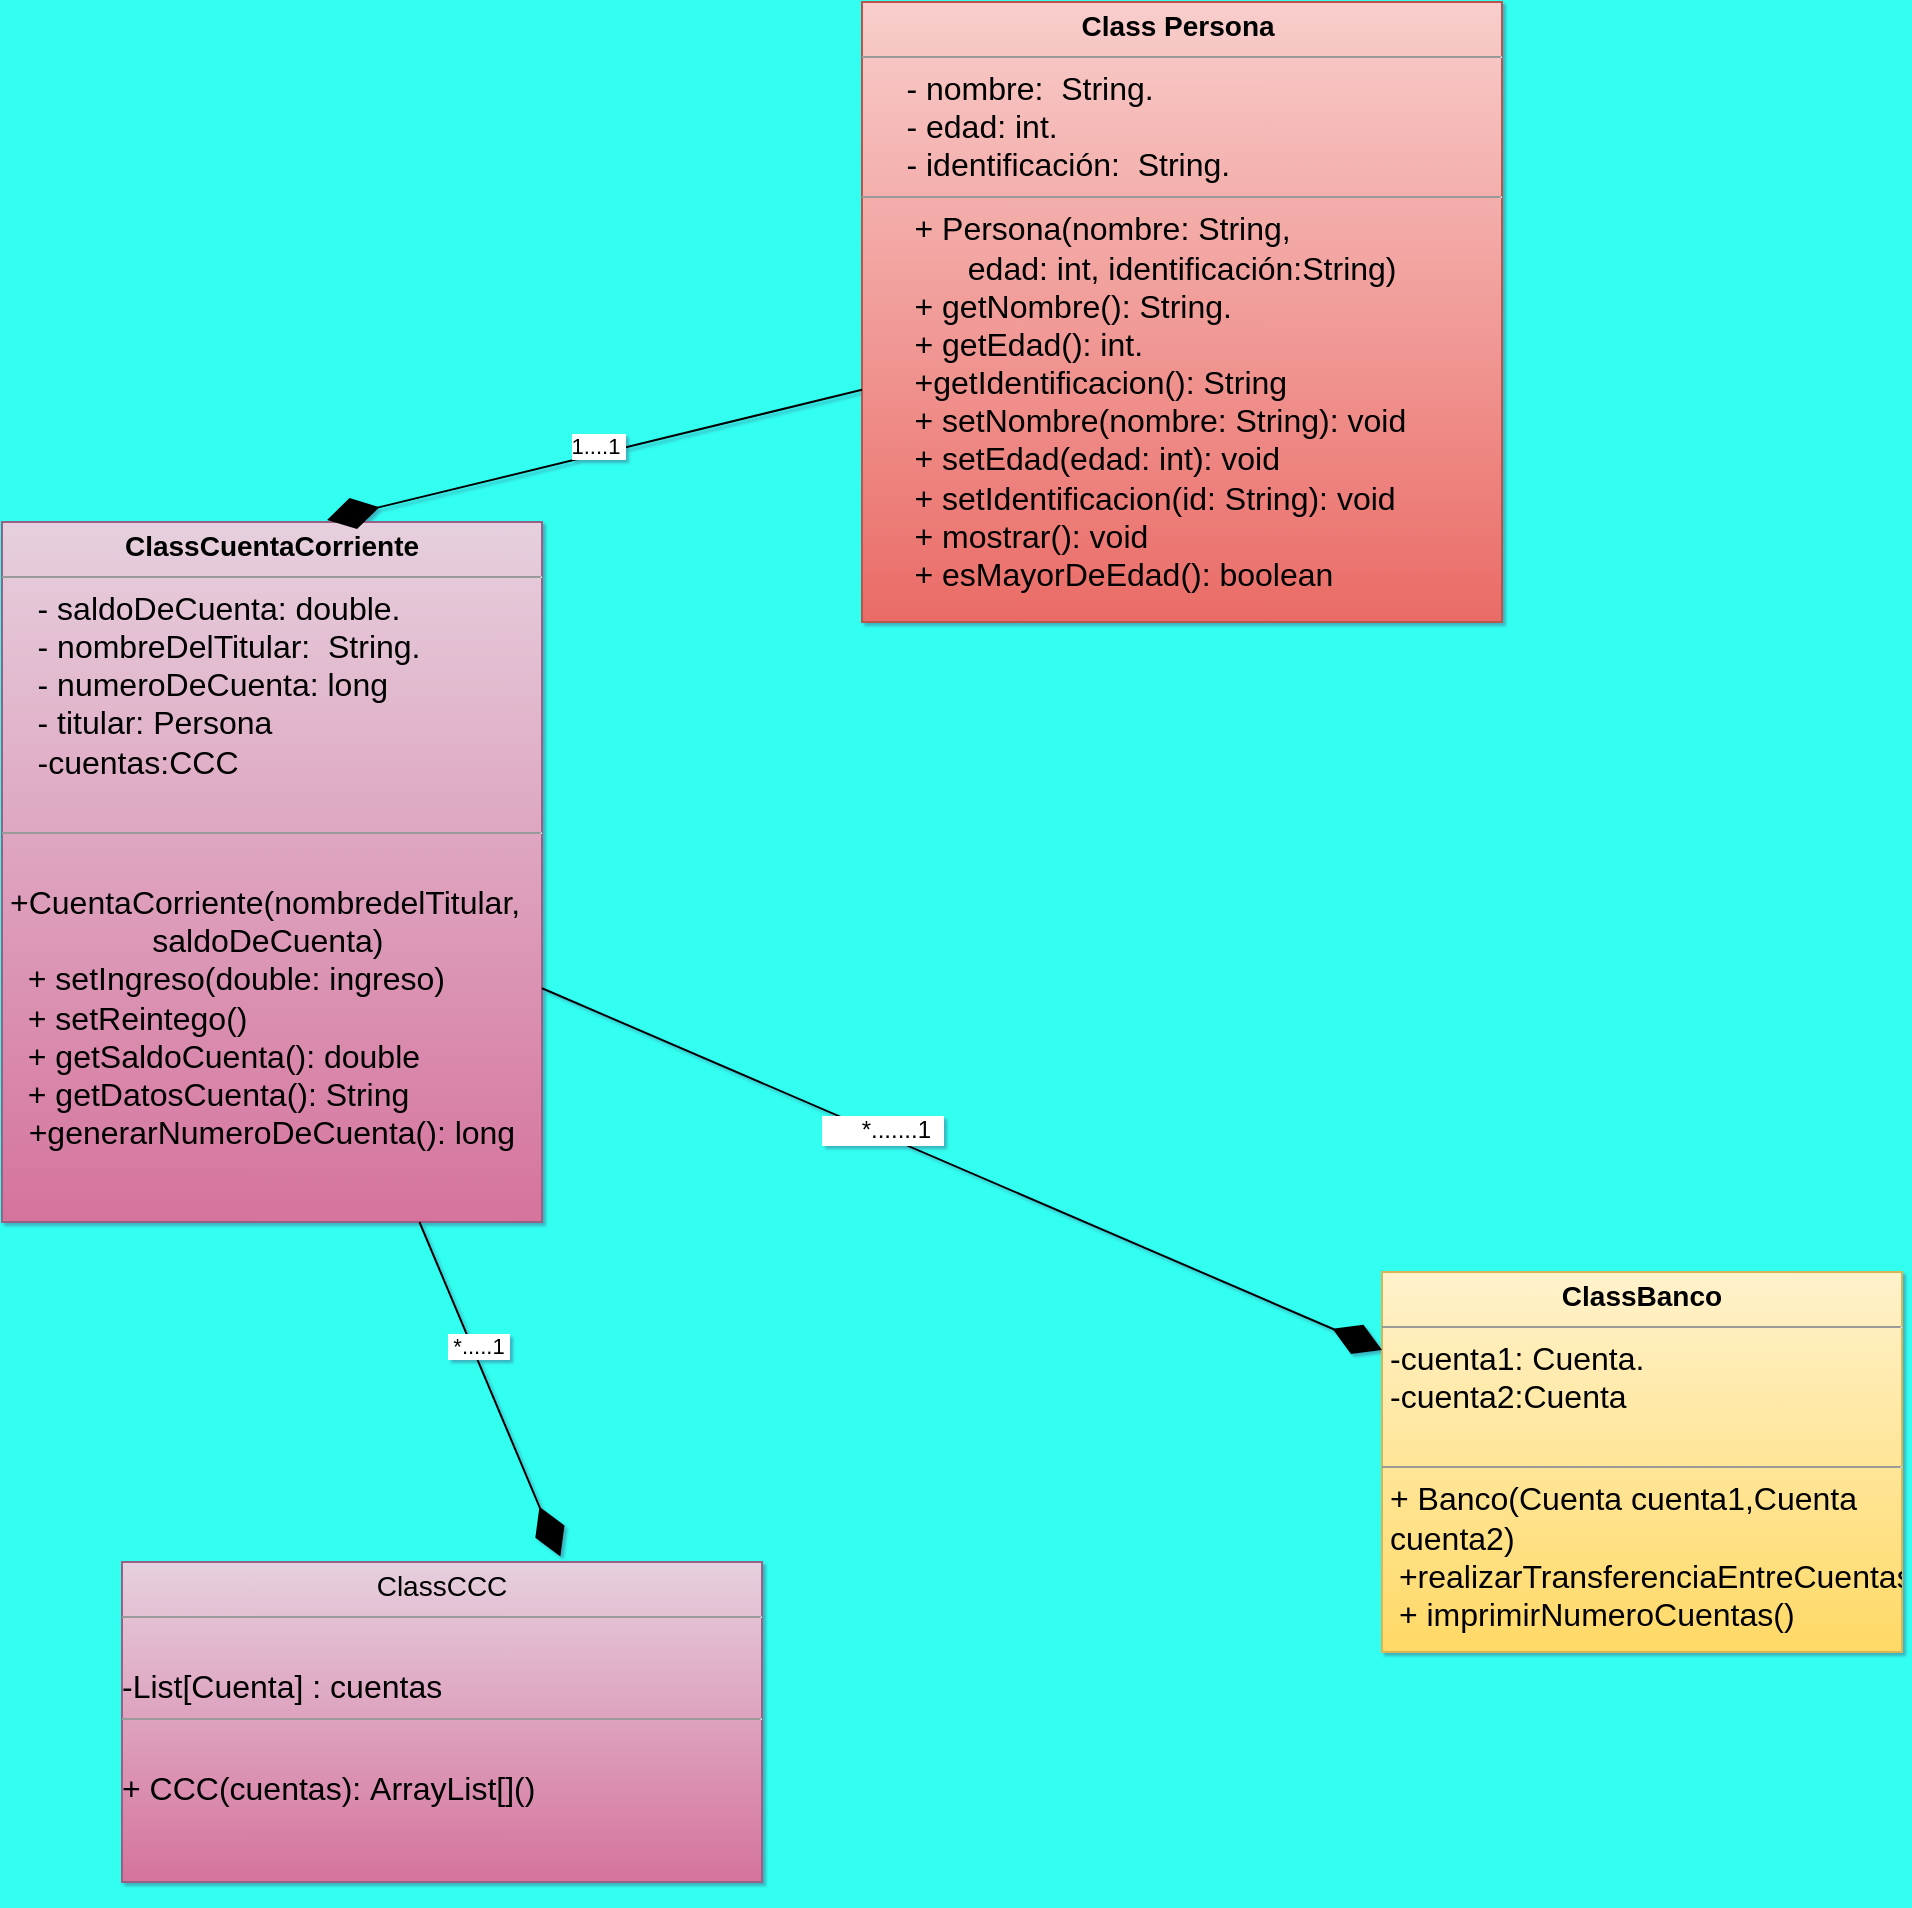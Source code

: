 <mxfile version="21.6.8" type="github">
  <diagram name="Página-1" id="ZipFY7_jd9I5HUY0kSOT">
    <mxGraphModel dx="1947" dy="2784" grid="1" gridSize="10" guides="1" tooltips="1" connect="1" arrows="1" fold="1" page="1" pageScale="1" pageWidth="827" pageHeight="1169" background="#33fff1" math="0" shadow="1">
      <root>
        <mxCell id="0" />
        <mxCell id="1" parent="0" />
        <mxCell id="sXatGcubONKIxM2o4ZcS-1" value="&lt;p style=&quot;margin:0px;margin-top:4px;text-align:center;&quot;&gt;&lt;b&gt;&lt;font style=&quot;font-size: 14px;&quot;&gt;Class Persona&amp;nbsp;&lt;/font&gt;&lt;/b&gt;&lt;/p&gt;&lt;hr size=&quot;1&quot;&gt;&lt;font size=&quot;3&quot;&gt;&amp;nbsp; &amp;nbsp; &amp;nbsp;- nombre&lt;span style=&quot;background-color: initial;&quot;&gt;:&amp;nbsp;&lt;/span&gt;&amp;nbsp;String.&lt;br&gt;&amp;nbsp; &amp;nbsp; &amp;nbsp;- edad: int.&lt;br&gt;&amp;nbsp; &amp;nbsp; &amp;nbsp;- identificación:&amp;nbsp;&amp;nbsp;String.&lt;br&gt;&lt;/font&gt;&lt;hr size=&quot;1&quot;&gt;&lt;p style=&quot;margin:0px;margin-left:4px;&quot;&gt;&lt;font size=&quot;3&quot;&gt;&amp;nbsp; &amp;nbsp; &amp;nbsp;+ Persona(nombre: String,&amp;nbsp; &amp;nbsp; &amp;nbsp; &amp;nbsp; &amp;nbsp; &amp;nbsp; &amp;nbsp; &amp;nbsp; &amp;nbsp; &amp;nbsp; &amp;nbsp; &amp;nbsp; &amp;nbsp; &amp;nbsp; &amp;nbsp; &amp;nbsp; &amp;nbsp; &amp;nbsp;edad: int, identificación:String)&amp;nbsp;&lt;/font&gt;&lt;/p&gt;&lt;p style=&quot;margin:0px;margin-left:4px;&quot;&gt;&lt;font size=&quot;3&quot;&gt;&amp;nbsp; &amp;nbsp; &amp;nbsp;+ getNombre(): String.&lt;/font&gt;&lt;/p&gt;&lt;p style=&quot;margin:0px;margin-left:4px;&quot;&gt;&lt;font size=&quot;3&quot;&gt;&amp;nbsp; &amp;nbsp; &amp;nbsp;+ getEdad(): int.&amp;nbsp;&lt;/font&gt;&lt;/p&gt;&lt;p style=&quot;margin:0px;margin-left:4px;&quot;&gt;&lt;font size=&quot;3&quot;&gt;&amp;nbsp; &amp;nbsp; &amp;nbsp;+&lt;/font&gt;&lt;font size=&quot;3&quot;&gt;getIdentificacion(): String&amp;nbsp; &amp;nbsp; &amp;nbsp; &amp;nbsp; &amp;nbsp;&amp;nbsp;&lt;/font&gt;&lt;/p&gt;&lt;p style=&quot;margin:0px;margin-left:4px;&quot;&gt;&lt;font size=&quot;3&quot;&gt;&amp;nbsp; &amp;nbsp; &amp;nbsp;+ setNombre(nombre: String): void&amp;nbsp; &amp;nbsp; &amp;nbsp;&amp;nbsp;&lt;/font&gt;&lt;/p&gt;&lt;p style=&quot;margin:0px;margin-left:4px;&quot;&gt;&lt;font size=&quot;3&quot;&gt;&amp;nbsp; &amp;nbsp; &amp;nbsp;+ setEdad(edad: int): void&amp;nbsp; &amp;nbsp; &amp;nbsp; &amp;nbsp; &amp;nbsp; &amp;nbsp; &amp;nbsp;&amp;nbsp;&lt;/font&gt;&lt;/p&gt;&lt;p style=&quot;margin:0px;margin-left:4px;&quot;&gt;&lt;font size=&quot;3&quot;&gt;&amp;nbsp; &amp;nbsp; &amp;nbsp;+ setIdentificacion(id: String): void&amp;nbsp;&amp;nbsp;&lt;/font&gt;&lt;/p&gt;&lt;p style=&quot;margin:0px;margin-left:4px;&quot;&gt;&lt;font size=&quot;3&quot;&gt;&amp;nbsp; &amp;nbsp; &amp;nbsp;+ mostrar(): void&amp;nbsp; &amp;nbsp; &amp;nbsp; &amp;nbsp; &amp;nbsp; &amp;nbsp; &amp;nbsp; &amp;nbsp; &amp;nbsp; &amp;nbsp; &amp;nbsp;&amp;nbsp;&lt;/font&gt;&lt;/p&gt;&lt;p style=&quot;margin:0px;margin-left:4px;&quot;&gt;&lt;font size=&quot;3&quot;&gt;&amp;nbsp; &amp;nbsp; &amp;nbsp;+ esMayorDeEdad(): boolean&amp;nbsp;&lt;/font&gt;&lt;/p&gt;&lt;p style=&quot;margin:0px;margin-left:4px;&quot;&gt;&lt;font size=&quot;3&quot;&gt;&amp;nbsp; &amp;nbsp;&lt;/font&gt;&lt;/p&gt;" style="verticalAlign=top;align=left;overflow=fill;fontSize=12;fontFamily=Helvetica;html=1;whiteSpace=wrap;fillColor=#f8cecc;gradientColor=#ea6b66;strokeColor=#b85450;" parent="1" vertex="1">
          <mxGeometry x="-290" y="-2170" width="320" height="310" as="geometry" />
        </mxCell>
        <mxCell id="sXatGcubONKIxM2o4ZcS-2" value="&lt;p style=&quot;margin:0px;margin-top:4px;text-align:center;&quot;&gt;&lt;b&gt;&lt;font style=&quot;font-size: 14px;&quot;&gt;Class&lt;span style=&quot;background-color: initial;&quot;&gt;CuentaCorriente&lt;/span&gt;&lt;/font&gt;&lt;/b&gt;&lt;/p&gt;&lt;hr size=&quot;1&quot;&gt;&lt;font size=&quot;3&quot;&gt;&amp;nbsp; &amp;nbsp; - saldoDeCuenta:&amp;nbsp;double.&lt;br&gt;&amp;nbsp; &amp;nbsp; -&amp;nbsp;nombreDelTitular:&amp;nbsp; String.&lt;br&gt;&amp;nbsp; &amp;nbsp; -&amp;nbsp;numeroDeCuenta: long&lt;br&gt;&amp;nbsp; &amp;nbsp; - titular: Persona&lt;br&gt;&amp;nbsp; &amp;nbsp; -cuentas:CCC&lt;span style=&quot;background-color: initial;&quot;&gt;&lt;br&gt;&lt;/span&gt;&lt;br&gt;&lt;/font&gt;&lt;hr size=&quot;1&quot;&gt;&lt;p style=&quot;margin:0px;margin-left:4px;&quot;&gt;&lt;font size=&quot;3&quot;&gt;&amp;nbsp; +CuentaCorriente(nombredelTitular,&amp;nbsp; &amp;nbsp; &amp;nbsp; &amp;nbsp; &amp;nbsp; &amp;nbsp; &amp;nbsp; &amp;nbsp; &amp;nbsp; saldoDeCuenta)&lt;/font&gt;&lt;/p&gt;&lt;p style=&quot;margin:0px;margin-left:4px;&quot;&gt;&lt;font size=&quot;3&quot;&gt;&amp;nbsp; + setIngreso(&lt;/font&gt;&lt;font style=&quot;background-color: initial;&quot; size=&quot;3&quot;&gt;double: ingreso&lt;/font&gt;&lt;font style=&quot;background-color: initial;&quot; size=&quot;3&quot;&gt;)&amp;nbsp; &amp;nbsp; &amp;nbsp; &amp;nbsp;&lt;/font&gt;&lt;/p&gt;&lt;p style=&quot;margin:0px;margin-left:4px;&quot;&gt;&lt;font size=&quot;3&quot;&gt;&amp;nbsp; + setReintego()&amp;nbsp; &amp;nbsp; &amp;nbsp; &amp;nbsp;&amp;nbsp;&lt;/font&gt;&lt;/p&gt;&lt;p style=&quot;margin:0px;margin-left:4px;&quot;&gt;&lt;span style=&quot;background-color: initial;&quot;&gt;&lt;font size=&quot;3&quot;&gt;&amp;nbsp; + getSaldoCuenta(): double&amp;nbsp;&amp;nbsp;&lt;/font&gt;&lt;/span&gt;&lt;/p&gt;&lt;p style=&quot;margin:0px;margin-left:4px;&quot;&gt;&lt;span style=&quot;background-color: initial;&quot;&gt;&lt;font size=&quot;3&quot;&gt;&amp;nbsp; + getDatosCuenta(): String&amp;nbsp;&lt;/font&gt;&lt;/span&gt;&lt;/p&gt;&lt;font size=&quot;3&quot;&gt;&amp;nbsp; &amp;nbsp;+generarNumeroDeCuenta(): long&lt;/font&gt;" style="verticalAlign=top;align=left;overflow=fill;fontSize=12;fontFamily=Helvetica;html=1;whiteSpace=wrap;fillColor=#e6d0de;strokeColor=#996185;gradientColor=#d5739d;" parent="1" vertex="1">
          <mxGeometry x="-720" y="-1910" width="270" height="350" as="geometry" />
        </mxCell>
        <mxCell id="sXatGcubONKIxM2o4ZcS-3" value="&lt;p style=&quot;margin:0px;margin-top:4px;text-align:center;&quot;&gt;&lt;b&gt;&lt;font style=&quot;font-size: 14px;&quot;&gt;ClassBanco&lt;/font&gt;&lt;/b&gt;&lt;/p&gt;&lt;hr size=&quot;1&quot;&gt;&lt;p style=&quot;margin:0px;margin-left:4px;&quot;&gt;&lt;font size=&quot;3&quot; style=&quot;&quot;&gt;-cuenta1:&amp;nbsp;Cuenta.&lt;/font&gt;&lt;/p&gt;&lt;p style=&quot;margin:0px;margin-left:4px;&quot;&gt;&lt;font size=&quot;3&quot;&gt;-cuenta2:Cuenta&lt;br&gt;&lt;/font&gt;&lt;/p&gt;&lt;p style=&quot;margin:0px;margin-left:4px;&quot;&gt;&lt;font size=&quot;3&quot;&gt;&lt;br&gt;&lt;/font&gt;&lt;/p&gt;&lt;hr size=&quot;1&quot;&gt;&lt;p style=&quot;margin:0px;margin-left:4px;&quot;&gt;&lt;font size=&quot;3&quot;&gt;+ Banco(Cuenta cuenta1,Cuenta cuenta2)&amp;nbsp; &amp;nbsp; &amp;nbsp;&lt;span style=&quot;background-color: initial;&quot;&gt;&amp;nbsp; &amp;nbsp; &amp;nbsp; &amp;nbsp; &amp;nbsp; &amp;nbsp; &amp;nbsp; &amp;nbsp;+realizarTransferenciaEntreCuentas(...)&amp;nbsp; &lt;/span&gt;&lt;span style=&quot;background-color: initial;&quot;&gt;&amp;nbsp;+ imprimirNumeroCuentas()&amp;nbsp;&lt;/span&gt;&lt;/font&gt;&lt;/p&gt;" style="verticalAlign=top;align=left;overflow=fill;fontSize=12;fontFamily=Helvetica;html=1;whiteSpace=wrap;fillColor=#fff2cc;strokeColor=#d6b656;gradientColor=#ffd966;" parent="1" vertex="1">
          <mxGeometry x="-30" y="-1535" width="260" height="190" as="geometry" />
        </mxCell>
        <mxCell id="aI8nhUoXIS2r9gopvmky-13" value="&lt;p style=&quot;margin:0px;margin-top:4px;text-align:center;&quot;&gt;&lt;font style=&quot;font-size: 14px;&quot;&gt;ClassCCC&lt;br&gt;&lt;/font&gt;&lt;/p&gt;&lt;hr size=&quot;1&quot;&gt;&lt;p style=&quot;margin:0px;margin-left:4px;&quot;&gt;&lt;font size=&quot;3&quot;&gt;&lt;br&gt;&lt;/font&gt;&lt;/p&gt;&lt;font size=&quot;3&quot;&gt;-List[Cuenta] : cuentas&lt;/font&gt;&lt;hr size=&quot;1&quot;&gt;&lt;p style=&quot;margin:0px;margin-left:4px;&quot;&gt;&lt;font size=&quot;3&quot;&gt;&amp;nbsp; &amp;nbsp;&amp;nbsp;&lt;/font&gt;&lt;/p&gt;&lt;font size=&quot;3&quot;&gt;+ CCC(cuentas):&amp;nbsp;ArrayList[]()&lt;/font&gt;" style="verticalAlign=top;align=left;overflow=fill;fontSize=12;fontFamily=Helvetica;html=1;whiteSpace=wrap;fillColor=#e6d0de;gradientColor=#d5739d;strokeColor=#996185;" parent="1" vertex="1">
          <mxGeometry x="-660" y="-1390" width="320" height="160" as="geometry" />
        </mxCell>
        <mxCell id="aI8nhUoXIS2r9gopvmky-54" style="edgeStyle=none;rounded=0;orthogonalLoop=1;jettySize=auto;html=1;exitX=0.75;exitY=1;exitDx=0;exitDy=0;" parent="1" source="aI8nhUoXIS2r9gopvmky-13" target="aI8nhUoXIS2r9gopvmky-13" edge="1">
          <mxGeometry relative="1" as="geometry" />
        </mxCell>
        <mxCell id="Ldl37hqpO8NeoR8k0iIn-13" value="" style="endArrow=diamondThin;endFill=1;endSize=24;html=1;rounded=0;fontFamily=Helvetica;fontSize=12;fontColor=default;" parent="1" source="sXatGcubONKIxM2o4ZcS-2" target="sXatGcubONKIxM2o4ZcS-3" edge="1">
          <mxGeometry width="160" relative="1" as="geometry">
            <mxPoint x="-170" y="-1690.001" as="sourcePoint" />
            <mxPoint x="230" y="-1450" as="targetPoint" />
          </mxGeometry>
        </mxCell>
        <mxCell id="Ldl37hqpO8NeoR8k0iIn-15" value="&amp;nbsp; &amp;nbsp; &amp;nbsp; *.......1&amp;nbsp;&amp;nbsp;" style="edgeLabel;html=1;align=center;verticalAlign=middle;resizable=0;points=[];fontSize=12;fontFamily=Helvetica;fontColor=default;" parent="Ldl37hqpO8NeoR8k0iIn-13" vertex="1" connectable="0">
          <mxGeometry x="-0.215" relative="1" as="geometry">
            <mxPoint x="5" as="offset" />
          </mxGeometry>
        </mxCell>
        <mxCell id="ElzXmqY78TK_d_vYrB6d-9" value="" style="endArrow=diamondThin;endFill=1;endSize=24;html=1;rounded=0;entryX=0.602;entryY=-0.003;entryDx=0;entryDy=0;entryPerimeter=0;" parent="1" source="sXatGcubONKIxM2o4ZcS-1" target="sXatGcubONKIxM2o4ZcS-2" edge="1">
          <mxGeometry width="160" relative="1" as="geometry">
            <mxPoint x="-370" y="-1810" as="sourcePoint" />
            <mxPoint x="-210" y="-1810" as="targetPoint" />
          </mxGeometry>
        </mxCell>
        <mxCell id="ElzXmqY78TK_d_vYrB6d-11" value="1....1&amp;nbsp;" style="edgeLabel;html=1;align=center;verticalAlign=middle;resizable=0;points=[];" parent="ElzXmqY78TK_d_vYrB6d-9" vertex="1" connectable="0">
          <mxGeometry x="-0.016" y="-3" relative="1" as="geometry">
            <mxPoint y="-1" as="offset" />
          </mxGeometry>
        </mxCell>
        <mxCell id="xhKfKFJ-XG_BcEf3_Xqi-3" value="" style="endArrow=diamondThin;endFill=1;endSize=24;html=1;rounded=0;entryX=0.685;entryY=-0.017;entryDx=0;entryDy=0;entryPerimeter=0;" parent="1" source="sXatGcubONKIxM2o4ZcS-2" target="aI8nhUoXIS2r9gopvmky-13" edge="1">
          <mxGeometry width="160" relative="1" as="geometry">
            <mxPoint x="-413.003" y="-1470" as="sourcePoint" />
            <mxPoint x="-384.67" y="-1300" as="targetPoint" />
          </mxGeometry>
        </mxCell>
        <mxCell id="xhKfKFJ-XG_BcEf3_Xqi-6" value="&amp;nbsp;*.....1&amp;nbsp;" style="edgeLabel;html=1;align=center;verticalAlign=middle;resizable=0;points=[];" parent="xhKfKFJ-XG_BcEf3_Xqi-3" vertex="1" connectable="0">
          <mxGeometry x="-0.256" y="3" relative="1" as="geometry">
            <mxPoint y="1" as="offset" />
          </mxGeometry>
        </mxCell>
      </root>
    </mxGraphModel>
  </diagram>
</mxfile>
